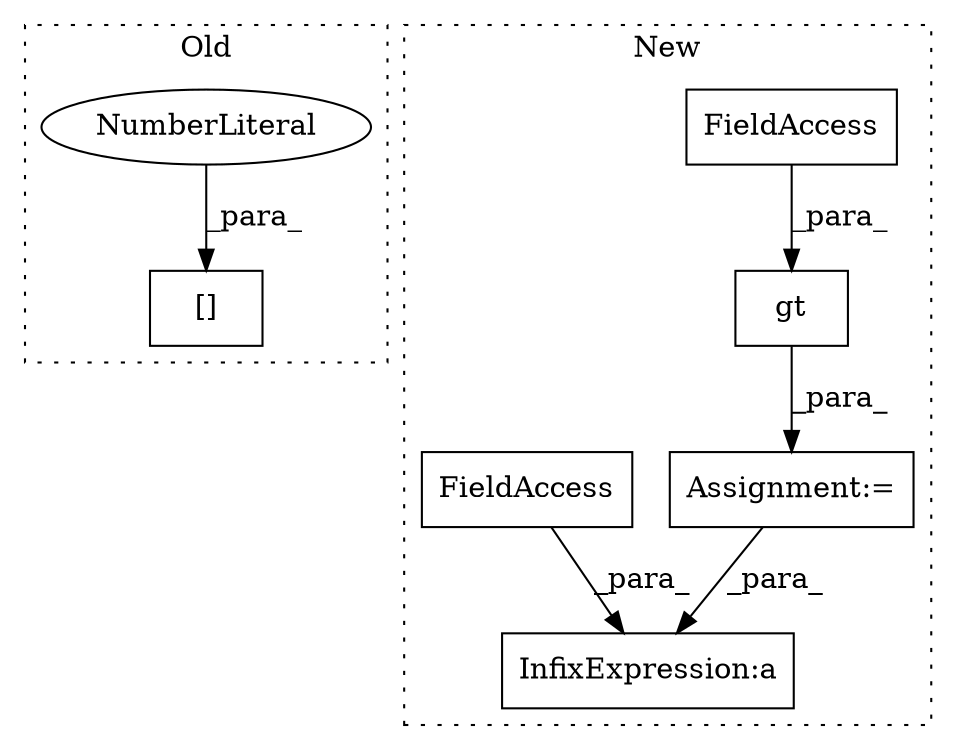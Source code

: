 digraph G {
subgraph cluster0 {
1 [label="[]" a="2" s="6840,6860" l="19,1" shape="box"];
5 [label="NumberLiteral" a="34" s="6859" l="1" shape="ellipse"];
label = "Old";
style="dotted";
}
subgraph cluster1 {
2 [label="gt" a="32" s="7437,7462" l="3,1" shape="box"];
3 [label="Assignment:=" a="7" s="7349" l="1" shape="box"];
4 [label="InfixExpression:a" a="27" s="7680" l="3" shape="box"];
6 [label="FieldAccess" a="22" s="7440" l="18" shape="box"];
7 [label="FieldAccess" a="22" s="7674" l="6" shape="box"];
label = "New";
style="dotted";
}
2 -> 3 [label="_para_"];
3 -> 4 [label="_para_"];
5 -> 1 [label="_para_"];
6 -> 2 [label="_para_"];
7 -> 4 [label="_para_"];
}